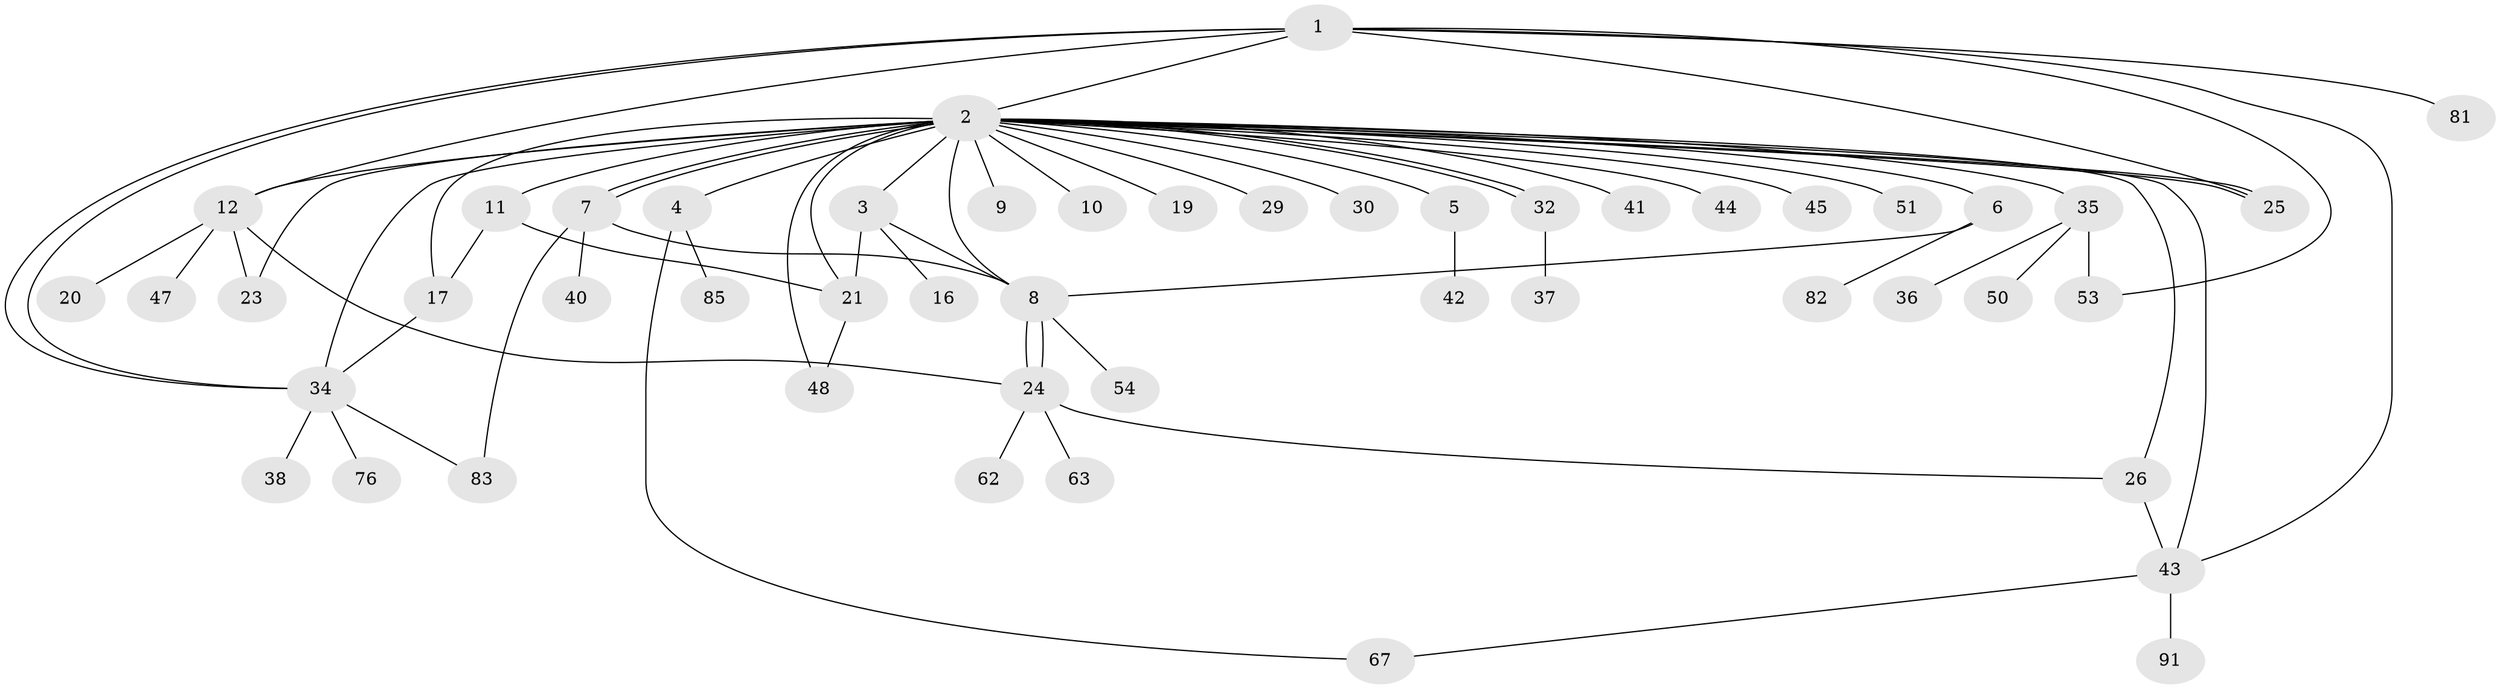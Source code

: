 // original degree distribution, {10: 0.01, 37: 0.01, 5: 0.04, 4: 0.08, 3: 0.11, 9: 0.02, 1: 0.49, 2: 0.19, 6: 0.02, 8: 0.02, 7: 0.01}
// Generated by graph-tools (version 1.1) at 2025/14/03/09/25 04:14:27]
// undirected, 50 vertices, 73 edges
graph export_dot {
graph [start="1"]
  node [color=gray90,style=filled];
  1 [super="+28"];
  2 [super="+61+31+55+18+65+72+84+14+22"];
  3;
  4;
  5;
  6;
  7 [super="+52+33+15"];
  8 [super="+13+88+56"];
  9;
  10;
  11 [super="+74"];
  12 [super="+75+79+60"];
  16;
  17 [super="+96"];
  19;
  20;
  21 [super="+27"];
  23;
  24 [super="+78+97"];
  25 [super="+46+57+58"];
  26 [super="+77"];
  29;
  30;
  32;
  34;
  35;
  36;
  37;
  38;
  40;
  41;
  42;
  43 [super="+70"];
  44;
  45;
  47;
  48 [super="+100"];
  50;
  51 [super="+59+64"];
  53 [super="+94+71"];
  54;
  62 [super="+89"];
  63;
  67;
  76 [super="+90"];
  81;
  82;
  83 [super="+86"];
  85 [super="+92"];
  91;
  1 -- 2;
  1 -- 12;
  1 -- 25;
  1 -- 34;
  1 -- 34;
  1 -- 43;
  1 -- 53;
  1 -- 81;
  2 -- 3 [weight=2];
  2 -- 4 [weight=2];
  2 -- 5 [weight=2];
  2 -- 6;
  2 -- 7 [weight=2];
  2 -- 7;
  2 -- 9;
  2 -- 10;
  2 -- 11 [weight=3];
  2 -- 12 [weight=2];
  2 -- 17 [weight=3];
  2 -- 19;
  2 -- 21;
  2 -- 25;
  2 -- 25;
  2 -- 29;
  2 -- 30;
  2 -- 32;
  2 -- 32;
  2 -- 35;
  2 -- 45;
  2 -- 8 [weight=2];
  2 -- 48;
  2 -- 44;
  2 -- 23;
  2 -- 26 [weight=2];
  2 -- 41;
  2 -- 43;
  2 -- 34;
  2 -- 51;
  3 -- 8;
  3 -- 16;
  3 -- 21;
  4 -- 67;
  4 -- 85;
  5 -- 42;
  6 -- 8;
  6 -- 82;
  7 -- 83;
  7 -- 8;
  7 -- 40;
  8 -- 24;
  8 -- 24;
  8 -- 54;
  11 -- 17;
  11 -- 21;
  12 -- 20;
  12 -- 23;
  12 -- 24;
  12 -- 47;
  17 -- 34;
  21 -- 48;
  24 -- 26;
  24 -- 62;
  24 -- 63;
  26 -- 43;
  32 -- 37;
  34 -- 38;
  34 -- 76;
  34 -- 83;
  35 -- 36;
  35 -- 50;
  35 -- 53;
  43 -- 67;
  43 -- 91;
}
